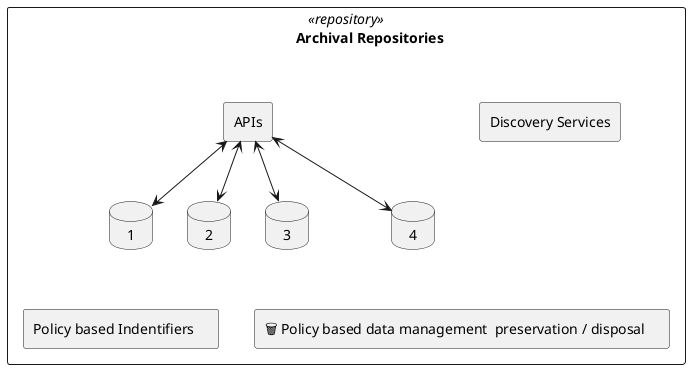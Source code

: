 @startuml

rectangle "                Archival Repositories   \n\n"  as arch <<repository>> {
    rectangle "Discovery Services" as disco
    rectangle "APIs" as api
    database "  1  " as 1 
    database "  2  " as 2
    database "  3  " as 3
    database "  4  " as 4
    rectangle "🗑 Policy based data management  preservation / disposal    " as arbin
     rectangle "Policy based Indentifiers    " as ids
   
}
api <-down->1
api <-down->2
api <-down->3
api <-down->4
4 -down[hidden]-> arbin
2 -down[hidden]-> ids

@enduml